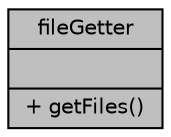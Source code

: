 digraph "fileGetter"
{
  edge [fontname="Helvetica",fontsize="10",labelfontname="Helvetica",labelfontsize="10"];
  node [fontname="Helvetica",fontsize="10",shape=record];
  Node1 [label="{fileGetter\n||+ getFiles()\l}",height=0.2,width=0.4,color="black", fillcolor="grey75", style="filled", fontcolor="black"];
}
